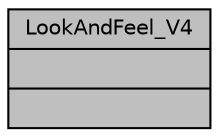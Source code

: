 digraph "LookAndFeel_V4"
{
 // LATEX_PDF_SIZE
  bgcolor="transparent";
  edge [fontname="Helvetica",fontsize="10",labelfontname="Helvetica",labelfontsize="10"];
  node [fontname="Helvetica",fontsize="10",shape=record];
  Node1 [label="{LookAndFeel_V4\n||}",height=0.2,width=0.4,color="black", fillcolor="grey75", style="filled", fontcolor="black",tooltip=" "];
}
